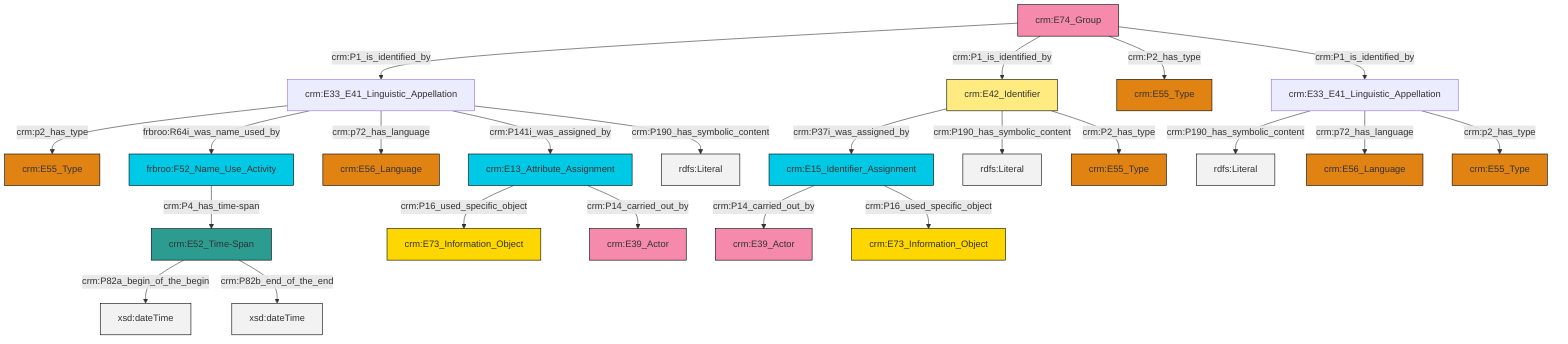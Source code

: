 graph TD
classDef Literal fill:#f2f2f2,stroke:#000000;
classDef CRM_Entity fill:#FFFFFF,stroke:#000000;
classDef Temporal_Entity fill:#00C9E6, stroke:#000000;
classDef Type fill:#E18312, stroke:#000000;
classDef Time-Span fill:#2C9C91, stroke:#000000;
classDef Appellation fill:#FFEB7F, stroke:#000000;
classDef Place fill:#008836, stroke:#000000;
classDef Persistent_Item fill:#B266B2, stroke:#000000;
classDef Conceptual_Object fill:#FFD700, stroke:#000000;
classDef Physical_Thing fill:#D2B48C, stroke:#000000;
classDef Actor fill:#f58aad, stroke:#000000;
classDef PC_Classes fill:#4ce600, stroke:#000000;
classDef Multi fill:#cccccc,stroke:#000000;

0["crm:E42_Identifier"]:::Appellation -->|crm:P37i_was_assigned_by| 1["crm:E15_Identifier_Assignment"]:::Temporal_Entity
4["crm:E74_Group"]:::Actor -->|crm:P1_is_identified_by| 5["crm:E33_E41_Linguistic_Appellation"]:::Default
0["crm:E42_Identifier"]:::Appellation -->|crm:P190_has_symbolic_content| 6[rdfs:Literal]:::Literal
5["crm:E33_E41_Linguistic_Appellation"]:::Default -->|crm:p2_has_type| 7["crm:E55_Type"]:::Type
5["crm:E33_E41_Linguistic_Appellation"]:::Default -->|frbroo:R64i_was_name_used_by| 10["frbroo:F52_Name_Use_Activity"]:::Temporal_Entity
17["crm:E52_Time-Span"]:::Time-Span -->|crm:P82a_begin_of_the_begin| 18[xsd:dateTime]:::Literal
1["crm:E15_Identifier_Assignment"]:::Temporal_Entity -->|crm:P14_carried_out_by| 19["crm:E39_Actor"]:::Actor
17["crm:E52_Time-Span"]:::Time-Span -->|crm:P82b_end_of_the_end| 23[xsd:dateTime]:::Literal
5["crm:E33_E41_Linguistic_Appellation"]:::Default -->|crm:p72_has_language| 15["crm:E56_Language"]:::Type
2["crm:E33_E41_Linguistic_Appellation"]:::Default -->|crm:P190_has_symbolic_content| 26[rdfs:Literal]:::Literal
21["crm:E13_Attribute_Assignment"]:::Temporal_Entity -->|crm:P16_used_specific_object| 11["crm:E73_Information_Object"]:::Conceptual_Object
0["crm:E42_Identifier"]:::Appellation -->|crm:P2_has_type| 13["crm:E55_Type"]:::Type
1["crm:E15_Identifier_Assignment"]:::Temporal_Entity -->|crm:P16_used_specific_object| 30["crm:E73_Information_Object"]:::Conceptual_Object
4["crm:E74_Group"]:::Actor -->|crm:P1_is_identified_by| 0["crm:E42_Identifier"]:::Appellation
5["crm:E33_E41_Linguistic_Appellation"]:::Default -->|crm:P141i_was_assigned_by| 21["crm:E13_Attribute_Assignment"]:::Temporal_Entity
2["crm:E33_E41_Linguistic_Appellation"]:::Default -->|crm:p72_has_language| 31["crm:E56_Language"]:::Type
2["crm:E33_E41_Linguistic_Appellation"]:::Default -->|crm:p2_has_type| 8["crm:E55_Type"]:::Type
10["frbroo:F52_Name_Use_Activity"]:::Temporal_Entity -->|crm:P4_has_time-span| 17["crm:E52_Time-Span"]:::Time-Span
4["crm:E74_Group"]:::Actor -->|crm:P2_has_type| 33["crm:E55_Type"]:::Type
5["crm:E33_E41_Linguistic_Appellation"]:::Default -->|crm:P190_has_symbolic_content| 39[rdfs:Literal]:::Literal
4["crm:E74_Group"]:::Actor -->|crm:P1_is_identified_by| 2["crm:E33_E41_Linguistic_Appellation"]:::Default
21["crm:E13_Attribute_Assignment"]:::Temporal_Entity -->|crm:P14_carried_out_by| 28["crm:E39_Actor"]:::Actor